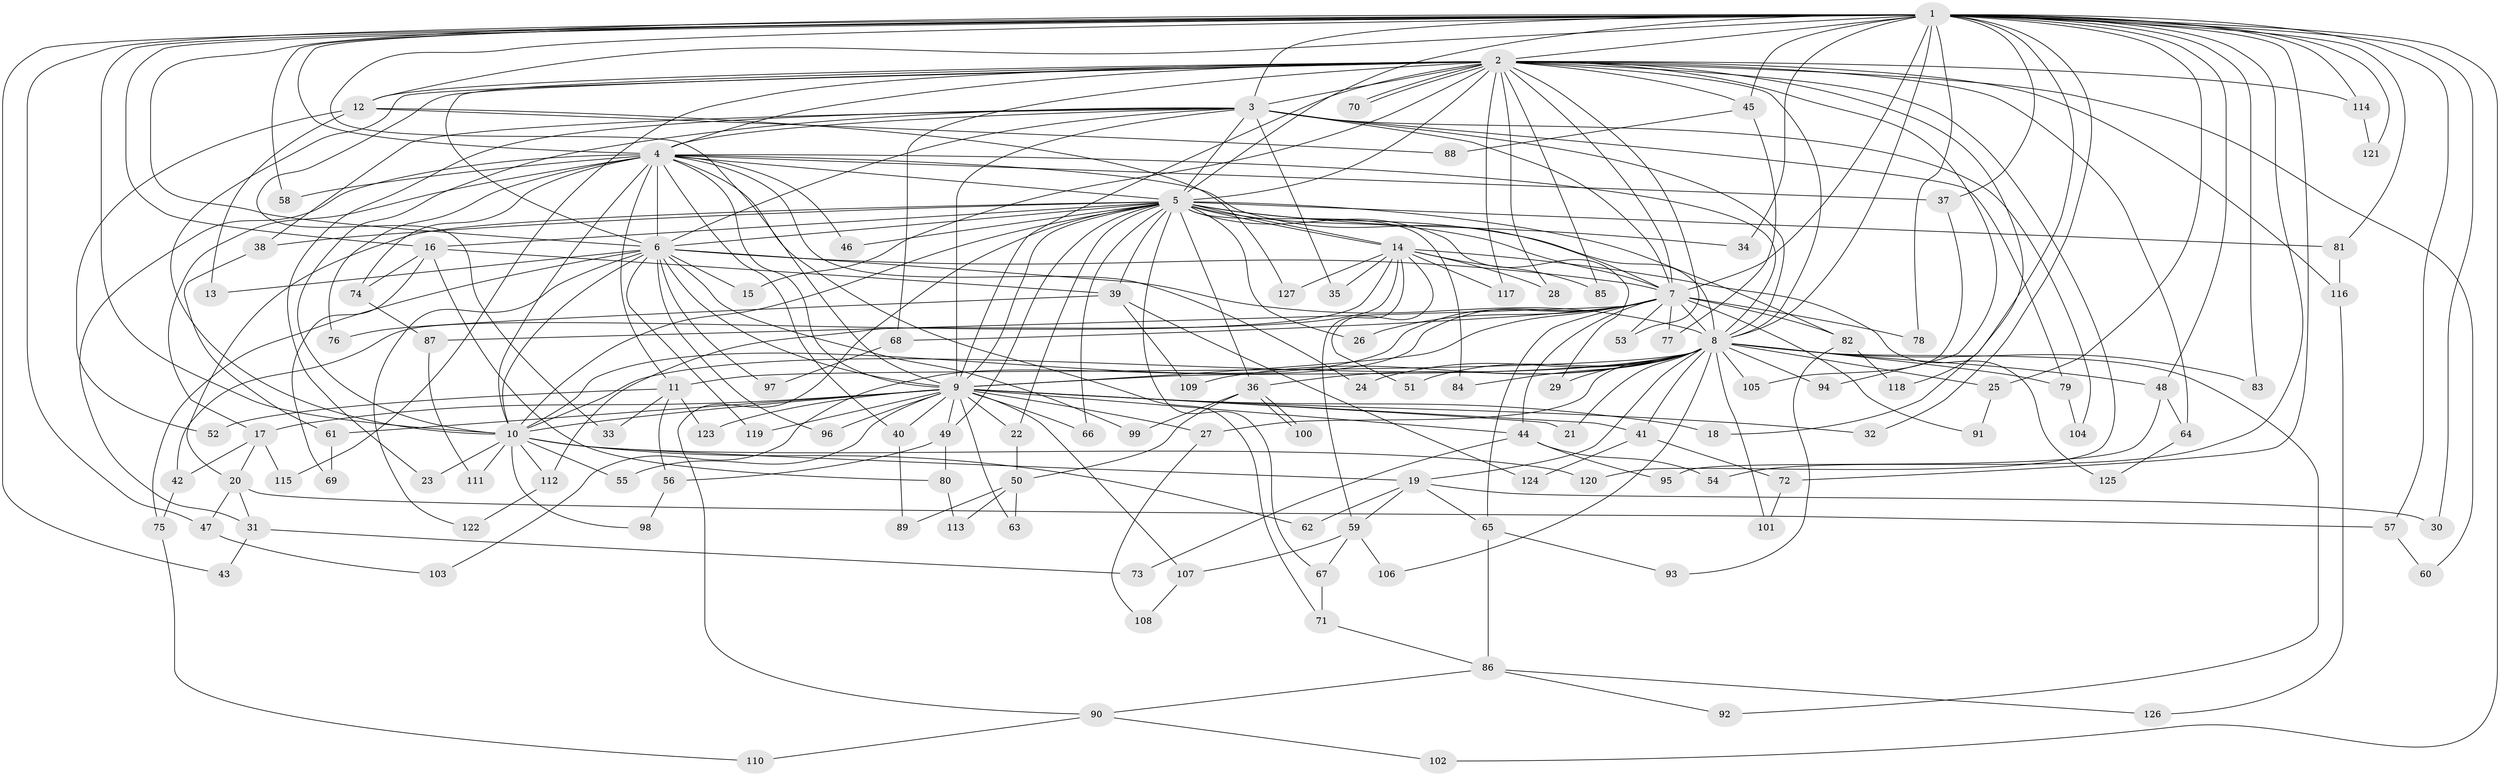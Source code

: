 // coarse degree distribution, {40: 0.011363636363636364, 13: 0.011363636363636364, 5: 0.06818181818181818, 2: 0.5454545454545454, 1: 0.11363636363636363, 3: 0.14772727272727273, 10: 0.011363636363636364, 4: 0.045454545454545456, 7: 0.022727272727272728, 33: 0.011363636363636364, 25: 0.011363636363636364}
// Generated by graph-tools (version 1.1) at 2025/49/03/04/25 21:49:15]
// undirected, 127 vertices, 279 edges
graph export_dot {
graph [start="1"]
  node [color=gray90,style=filled];
  1;
  2;
  3;
  4;
  5;
  6;
  7;
  8;
  9;
  10;
  11;
  12;
  13;
  14;
  15;
  16;
  17;
  18;
  19;
  20;
  21;
  22;
  23;
  24;
  25;
  26;
  27;
  28;
  29;
  30;
  31;
  32;
  33;
  34;
  35;
  36;
  37;
  38;
  39;
  40;
  41;
  42;
  43;
  44;
  45;
  46;
  47;
  48;
  49;
  50;
  51;
  52;
  53;
  54;
  55;
  56;
  57;
  58;
  59;
  60;
  61;
  62;
  63;
  64;
  65;
  66;
  67;
  68;
  69;
  70;
  71;
  72;
  73;
  74;
  75;
  76;
  77;
  78;
  79;
  80;
  81;
  82;
  83;
  84;
  85;
  86;
  87;
  88;
  89;
  90;
  91;
  92;
  93;
  94;
  95;
  96;
  97;
  98;
  99;
  100;
  101;
  102;
  103;
  104;
  105;
  106;
  107;
  108;
  109;
  110;
  111;
  112;
  113;
  114;
  115;
  116;
  117;
  118;
  119;
  120;
  121;
  122;
  123;
  124;
  125;
  126;
  127;
  1 -- 2;
  1 -- 3;
  1 -- 4;
  1 -- 5;
  1 -- 6;
  1 -- 7;
  1 -- 8;
  1 -- 9;
  1 -- 10;
  1 -- 12;
  1 -- 16;
  1 -- 25;
  1 -- 30;
  1 -- 32;
  1 -- 34;
  1 -- 37;
  1 -- 43;
  1 -- 45;
  1 -- 47;
  1 -- 48;
  1 -- 54;
  1 -- 57;
  1 -- 58;
  1 -- 72;
  1 -- 78;
  1 -- 81;
  1 -- 83;
  1 -- 102;
  1 -- 114;
  1 -- 118;
  1 -- 121;
  2 -- 3;
  2 -- 4;
  2 -- 5;
  2 -- 6;
  2 -- 7;
  2 -- 8;
  2 -- 9;
  2 -- 10;
  2 -- 12;
  2 -- 15;
  2 -- 18;
  2 -- 28;
  2 -- 33;
  2 -- 45;
  2 -- 53;
  2 -- 60;
  2 -- 64;
  2 -- 68;
  2 -- 70;
  2 -- 70;
  2 -- 85;
  2 -- 94;
  2 -- 114;
  2 -- 115;
  2 -- 116;
  2 -- 117;
  2 -- 120;
  3 -- 4;
  3 -- 5;
  3 -- 6;
  3 -- 7;
  3 -- 8;
  3 -- 9;
  3 -- 10;
  3 -- 23;
  3 -- 35;
  3 -- 38;
  3 -- 79;
  3 -- 104;
  4 -- 5;
  4 -- 6;
  4 -- 7;
  4 -- 8;
  4 -- 9;
  4 -- 10;
  4 -- 11;
  4 -- 17;
  4 -- 24;
  4 -- 31;
  4 -- 37;
  4 -- 40;
  4 -- 46;
  4 -- 58;
  4 -- 71;
  4 -- 74;
  4 -- 76;
  5 -- 6;
  5 -- 7;
  5 -- 8;
  5 -- 9;
  5 -- 10;
  5 -- 14;
  5 -- 14;
  5 -- 16;
  5 -- 20;
  5 -- 22;
  5 -- 26;
  5 -- 29;
  5 -- 34;
  5 -- 36;
  5 -- 38;
  5 -- 39;
  5 -- 46;
  5 -- 49;
  5 -- 66;
  5 -- 67;
  5 -- 81;
  5 -- 82;
  5 -- 84;
  5 -- 90;
  6 -- 7;
  6 -- 8;
  6 -- 9;
  6 -- 10;
  6 -- 13;
  6 -- 15;
  6 -- 75;
  6 -- 96;
  6 -- 97;
  6 -- 99;
  6 -- 119;
  6 -- 122;
  7 -- 8;
  7 -- 9;
  7 -- 10;
  7 -- 26;
  7 -- 44;
  7 -- 53;
  7 -- 65;
  7 -- 68;
  7 -- 77;
  7 -- 78;
  7 -- 82;
  7 -- 87;
  7 -- 91;
  7 -- 103;
  8 -- 9;
  8 -- 10;
  8 -- 11;
  8 -- 19;
  8 -- 21;
  8 -- 24;
  8 -- 25;
  8 -- 27;
  8 -- 29;
  8 -- 36;
  8 -- 41;
  8 -- 48;
  8 -- 51;
  8 -- 79;
  8 -- 83;
  8 -- 84;
  8 -- 92;
  8 -- 94;
  8 -- 101;
  8 -- 105;
  8 -- 106;
  8 -- 109;
  9 -- 10;
  9 -- 17;
  9 -- 18;
  9 -- 21;
  9 -- 22;
  9 -- 27;
  9 -- 32;
  9 -- 40;
  9 -- 41;
  9 -- 44;
  9 -- 49;
  9 -- 55;
  9 -- 61;
  9 -- 63;
  9 -- 66;
  9 -- 96;
  9 -- 107;
  9 -- 119;
  9 -- 123;
  10 -- 19;
  10 -- 23;
  10 -- 55;
  10 -- 62;
  10 -- 98;
  10 -- 111;
  10 -- 112;
  10 -- 120;
  11 -- 33;
  11 -- 52;
  11 -- 56;
  11 -- 123;
  12 -- 13;
  12 -- 52;
  12 -- 88;
  12 -- 127;
  14 -- 28;
  14 -- 35;
  14 -- 42;
  14 -- 51;
  14 -- 59;
  14 -- 85;
  14 -- 112;
  14 -- 117;
  14 -- 125;
  14 -- 127;
  16 -- 39;
  16 -- 69;
  16 -- 74;
  16 -- 80;
  17 -- 20;
  17 -- 42;
  17 -- 115;
  19 -- 30;
  19 -- 59;
  19 -- 62;
  19 -- 65;
  20 -- 31;
  20 -- 47;
  20 -- 57;
  22 -- 50;
  25 -- 91;
  27 -- 108;
  31 -- 43;
  31 -- 73;
  36 -- 50;
  36 -- 99;
  36 -- 100;
  36 -- 100;
  37 -- 105;
  38 -- 61;
  39 -- 76;
  39 -- 109;
  39 -- 124;
  40 -- 89;
  41 -- 72;
  41 -- 124;
  42 -- 75;
  44 -- 54;
  44 -- 73;
  44 -- 95;
  45 -- 77;
  45 -- 88;
  47 -- 103;
  48 -- 64;
  48 -- 95;
  49 -- 56;
  49 -- 80;
  50 -- 63;
  50 -- 89;
  50 -- 113;
  56 -- 98;
  57 -- 60;
  59 -- 67;
  59 -- 106;
  59 -- 107;
  61 -- 69;
  64 -- 125;
  65 -- 86;
  65 -- 93;
  67 -- 71;
  68 -- 97;
  71 -- 86;
  72 -- 101;
  74 -- 87;
  75 -- 110;
  79 -- 104;
  80 -- 113;
  81 -- 116;
  82 -- 93;
  82 -- 118;
  86 -- 90;
  86 -- 92;
  86 -- 126;
  87 -- 111;
  90 -- 102;
  90 -- 110;
  107 -- 108;
  112 -- 122;
  114 -- 121;
  116 -- 126;
}

